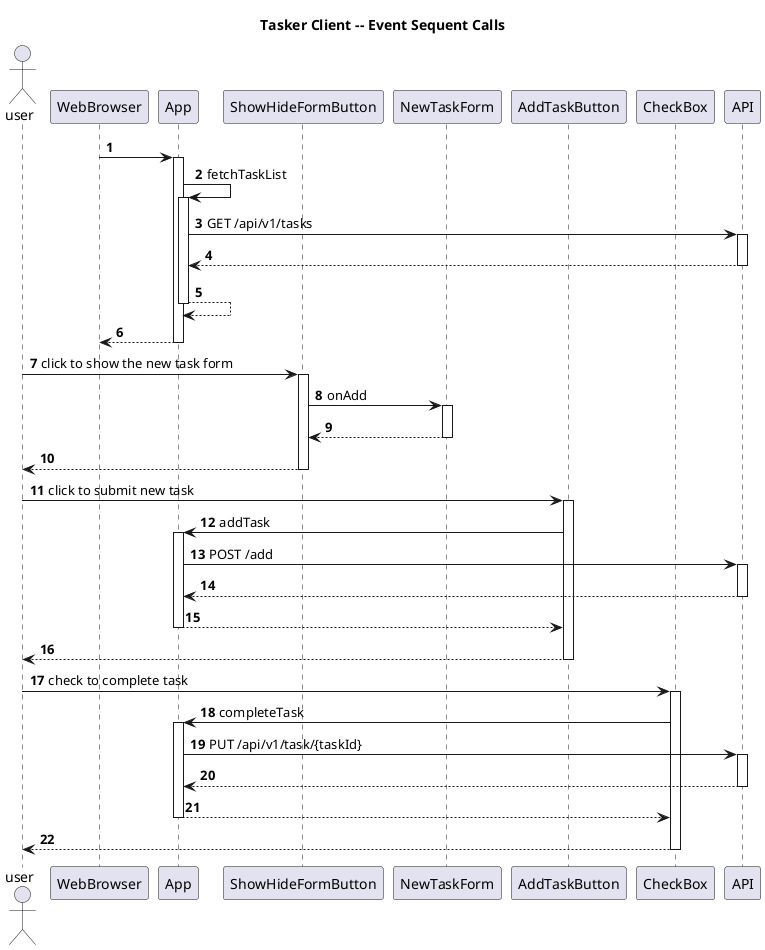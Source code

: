 @startuml
'https://plantuml.com/sequence-diagram
title Tasker Client -- Event Sequent Calls

actor user
participant WebBrowser
participant App
participant ShowHideFormButton
participant NewTaskForm
participant AddTaskButton
participant CheckBox
participant API
autonumber

WebBrowser -> App++:
    App -> App++: fetchTaskList
        App -> API++: GET /api/v1/tasks
        return
    return
return

user -> ShowHideFormButton++:click to show the new task form
    ShowHideFormButton -> NewTaskForm++:onAdd
    return
return

user -> AddTaskButton++: click to submit new task
    AddTaskButton -> App++: addTask
        App -> API ++: POST /add
        return
    return
return

user -> CheckBox++: check to complete task
    CheckBox -> App++: completeTask
        App -> API++: PUT /api/v1/task/{taskId}
        return
    return
return

@enduml
